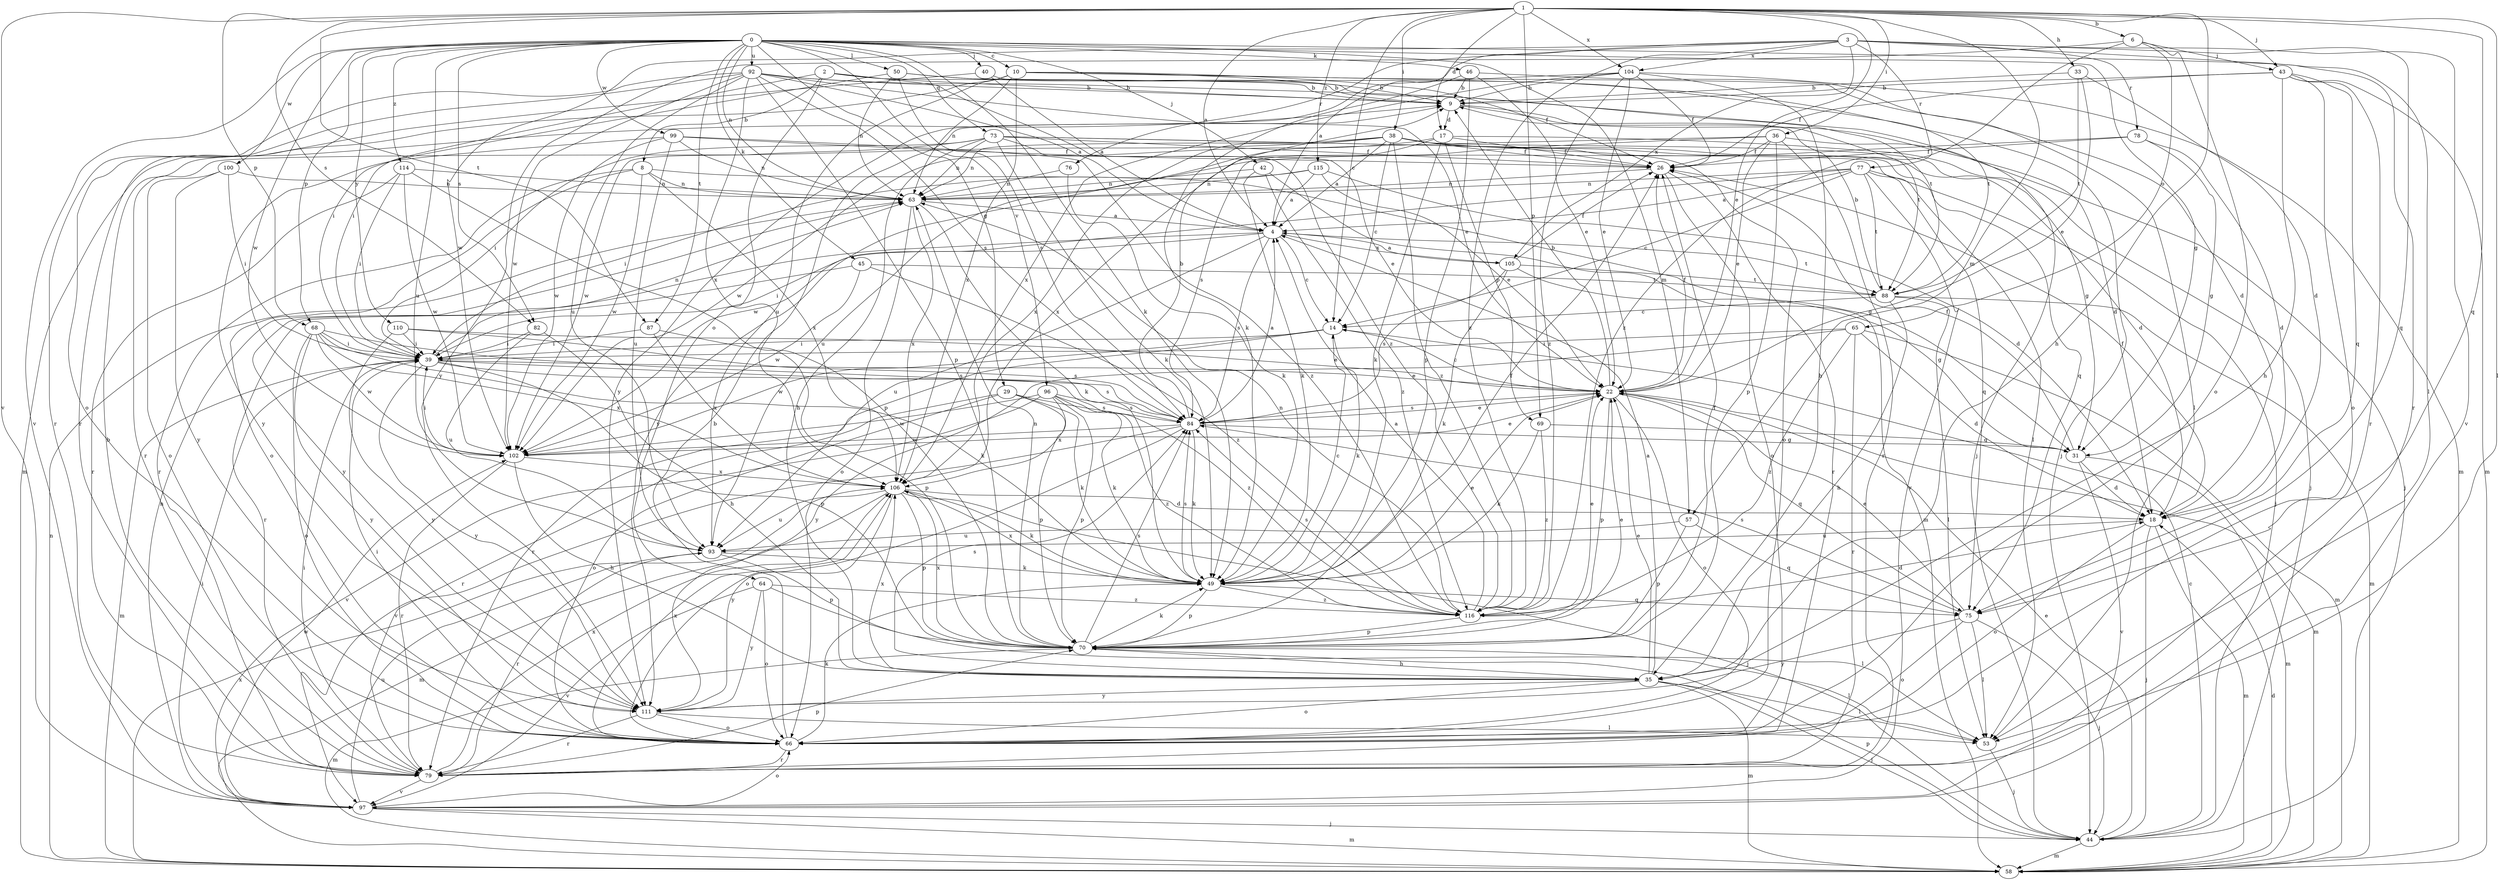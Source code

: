 strict digraph  {
0;
1;
2;
3;
4;
6;
8;
9;
10;
14;
17;
18;
22;
26;
29;
31;
33;
35;
36;
38;
39;
40;
42;
43;
44;
45;
46;
49;
50;
53;
57;
58;
63;
64;
65;
66;
68;
69;
70;
73;
75;
76;
77;
78;
79;
82;
84;
87;
88;
92;
93;
96;
97;
99;
100;
102;
104;
105;
106;
110;
111;
114;
115;
116;
0 -> 10  [label=c];
0 -> 29  [label=g];
0 -> 31  [label=g];
0 -> 40  [label=j];
0 -> 42  [label=j];
0 -> 45  [label=k];
0 -> 46  [label=k];
0 -> 49  [label=k];
0 -> 50  [label=l];
0 -> 53  [label=l];
0 -> 57  [label=m];
0 -> 63  [label=n];
0 -> 68  [label=p];
0 -> 73  [label=q];
0 -> 82  [label=s];
0 -> 87  [label=t];
0 -> 92  [label=u];
0 -> 93  [label=u];
0 -> 96  [label=v];
0 -> 97  [label=v];
0 -> 99  [label=w];
0 -> 100  [label=w];
0 -> 102  [label=w];
0 -> 110  [label=y];
0 -> 114  [label=z];
1 -> 4  [label=a];
1 -> 6  [label=b];
1 -> 14  [label=c];
1 -> 17  [label=d];
1 -> 22  [label=e];
1 -> 33  [label=h];
1 -> 35  [label=h];
1 -> 36  [label=i];
1 -> 38  [label=i];
1 -> 43  [label=j];
1 -> 53  [label=l];
1 -> 57  [label=m];
1 -> 68  [label=p];
1 -> 69  [label=p];
1 -> 75  [label=q];
1 -> 82  [label=s];
1 -> 87  [label=t];
1 -> 97  [label=v];
1 -> 104  [label=x];
1 -> 115  [label=z];
2 -> 8  [label=b];
2 -> 9  [label=b];
2 -> 39  [label=i];
2 -> 64  [label=o];
2 -> 88  [label=t];
2 -> 116  [label=z];
3 -> 4  [label=a];
3 -> 75  [label=q];
3 -> 76  [label=r];
3 -> 77  [label=r];
3 -> 78  [label=r];
3 -> 79  [label=r];
3 -> 97  [label=v];
3 -> 102  [label=w];
3 -> 104  [label=x];
3 -> 105  [label=x];
3 -> 116  [label=z];
4 -> 14  [label=c];
4 -> 39  [label=i];
4 -> 84  [label=s];
4 -> 88  [label=t];
4 -> 93  [label=u];
4 -> 105  [label=x];
4 -> 111  [label=y];
6 -> 43  [label=j];
6 -> 65  [label=o];
6 -> 66  [label=o];
6 -> 111  [label=y];
6 -> 116  [label=z];
8 -> 31  [label=g];
8 -> 63  [label=n];
8 -> 66  [label=o];
8 -> 79  [label=r];
8 -> 102  [label=w];
8 -> 106  [label=x];
9 -> 17  [label=d];
9 -> 18  [label=d];
9 -> 88  [label=t];
10 -> 9  [label=b];
10 -> 18  [label=d];
10 -> 26  [label=f];
10 -> 58  [label=m];
10 -> 63  [label=n];
10 -> 88  [label=t];
10 -> 93  [label=u];
10 -> 106  [label=x];
14 -> 39  [label=i];
14 -> 49  [label=k];
14 -> 79  [label=r];
14 -> 102  [label=w];
17 -> 26  [label=f];
17 -> 44  [label=j];
17 -> 49  [label=k];
17 -> 69  [label=p];
17 -> 102  [label=w];
17 -> 106  [label=x];
18 -> 26  [label=f];
18 -> 44  [label=j];
18 -> 58  [label=m];
18 -> 66  [label=o];
18 -> 93  [label=u];
22 -> 9  [label=b];
22 -> 14  [label=c];
22 -> 26  [label=f];
22 -> 58  [label=m];
22 -> 66  [label=o];
22 -> 70  [label=p];
22 -> 75  [label=q];
22 -> 84  [label=s];
26 -> 63  [label=n];
26 -> 66  [label=o];
26 -> 79  [label=r];
29 -> 49  [label=k];
29 -> 66  [label=o];
29 -> 70  [label=p];
29 -> 79  [label=r];
29 -> 84  [label=s];
31 -> 18  [label=d];
31 -> 26  [label=f];
31 -> 58  [label=m];
31 -> 97  [label=v];
33 -> 9  [label=b];
33 -> 18  [label=d];
33 -> 22  [label=e];
33 -> 88  [label=t];
35 -> 4  [label=a];
35 -> 22  [label=e];
35 -> 44  [label=j];
35 -> 53  [label=l];
35 -> 58  [label=m];
35 -> 66  [label=o];
35 -> 84  [label=s];
35 -> 106  [label=x];
35 -> 111  [label=y];
36 -> 22  [label=e];
36 -> 26  [label=f];
36 -> 44  [label=j];
36 -> 70  [label=p];
36 -> 79  [label=r];
36 -> 84  [label=s];
36 -> 93  [label=u];
38 -> 4  [label=a];
38 -> 14  [label=c];
38 -> 18  [label=d];
38 -> 26  [label=f];
38 -> 31  [label=g];
38 -> 63  [label=n];
38 -> 66  [label=o];
38 -> 79  [label=r];
38 -> 106  [label=x];
38 -> 116  [label=z];
39 -> 22  [label=e];
39 -> 58  [label=m];
39 -> 63  [label=n];
39 -> 70  [label=p];
39 -> 84  [label=s];
39 -> 111  [label=y];
39 -> 116  [label=z];
40 -> 4  [label=a];
40 -> 9  [label=b];
40 -> 79  [label=r];
42 -> 49  [label=k];
42 -> 58  [label=m];
42 -> 63  [label=n];
42 -> 116  [label=z];
43 -> 9  [label=b];
43 -> 26  [label=f];
43 -> 35  [label=h];
43 -> 58  [label=m];
43 -> 66  [label=o];
43 -> 75  [label=q];
43 -> 79  [label=r];
44 -> 14  [label=c];
44 -> 22  [label=e];
44 -> 58  [label=m];
44 -> 70  [label=p];
45 -> 79  [label=r];
45 -> 88  [label=t];
45 -> 102  [label=w];
45 -> 116  [label=z];
46 -> 9  [label=b];
46 -> 22  [label=e];
46 -> 49  [label=k];
46 -> 53  [label=l];
46 -> 70  [label=p];
49 -> 14  [label=c];
49 -> 22  [label=e];
49 -> 26  [label=f];
49 -> 70  [label=p];
49 -> 75  [label=q];
49 -> 84  [label=s];
49 -> 106  [label=x];
49 -> 116  [label=z];
50 -> 9  [label=b];
50 -> 39  [label=i];
50 -> 44  [label=j];
50 -> 63  [label=n];
50 -> 84  [label=s];
53 -> 44  [label=j];
57 -> 70  [label=p];
57 -> 75  [label=q];
57 -> 93  [label=u];
58 -> 18  [label=d];
58 -> 63  [label=n];
58 -> 106  [label=x];
63 -> 4  [label=a];
63 -> 49  [label=k];
63 -> 66  [label=o];
63 -> 106  [label=x];
64 -> 53  [label=l];
64 -> 66  [label=o];
64 -> 97  [label=v];
64 -> 111  [label=y];
64 -> 116  [label=z];
65 -> 18  [label=d];
65 -> 39  [label=i];
65 -> 58  [label=m];
65 -> 79  [label=r];
65 -> 111  [label=y];
65 -> 116  [label=z];
66 -> 9  [label=b];
66 -> 39  [label=i];
66 -> 49  [label=k];
66 -> 79  [label=r];
66 -> 106  [label=x];
68 -> 39  [label=i];
68 -> 49  [label=k];
68 -> 66  [label=o];
68 -> 84  [label=s];
68 -> 102  [label=w];
68 -> 106  [label=x];
68 -> 111  [label=y];
69 -> 31  [label=g];
69 -> 49  [label=k];
69 -> 116  [label=z];
70 -> 22  [label=e];
70 -> 26  [label=f];
70 -> 35  [label=h];
70 -> 49  [label=k];
70 -> 53  [label=l];
70 -> 58  [label=m];
70 -> 63  [label=n];
70 -> 84  [label=s];
70 -> 106  [label=x];
73 -> 22  [label=e];
73 -> 26  [label=f];
73 -> 35  [label=h];
73 -> 39  [label=i];
73 -> 49  [label=k];
73 -> 53  [label=l];
73 -> 63  [label=n];
73 -> 75  [label=q];
73 -> 102  [label=w];
75 -> 22  [label=e];
75 -> 44  [label=j];
75 -> 53  [label=l];
75 -> 66  [label=o];
75 -> 84  [label=s];
75 -> 111  [label=y];
76 -> 49  [label=k];
76 -> 63  [label=n];
77 -> 4  [label=a];
77 -> 14  [label=c];
77 -> 44  [label=j];
77 -> 63  [label=n];
77 -> 75  [label=q];
77 -> 88  [label=t];
77 -> 97  [label=v];
77 -> 102  [label=w];
78 -> 18  [label=d];
78 -> 26  [label=f];
78 -> 31  [label=g];
78 -> 111  [label=y];
79 -> 9  [label=b];
79 -> 39  [label=i];
79 -> 70  [label=p];
79 -> 97  [label=v];
79 -> 106  [label=x];
82 -> 35  [label=h];
82 -> 39  [label=i];
82 -> 93  [label=u];
84 -> 4  [label=a];
84 -> 9  [label=b];
84 -> 22  [label=e];
84 -> 31  [label=g];
84 -> 49  [label=k];
84 -> 66  [label=o];
84 -> 97  [label=v];
84 -> 102  [label=w];
87 -> 39  [label=i];
87 -> 70  [label=p];
87 -> 106  [label=x];
88 -> 9  [label=b];
88 -> 14  [label=c];
88 -> 35  [label=h];
88 -> 53  [label=l];
88 -> 58  [label=m];
92 -> 4  [label=a];
92 -> 9  [label=b];
92 -> 22  [label=e];
92 -> 44  [label=j];
92 -> 66  [label=o];
92 -> 70  [label=p];
92 -> 79  [label=r];
92 -> 84  [label=s];
92 -> 93  [label=u];
92 -> 102  [label=w];
92 -> 106  [label=x];
93 -> 49  [label=k];
93 -> 70  [label=p];
93 -> 79  [label=r];
96 -> 49  [label=k];
96 -> 70  [label=p];
96 -> 84  [label=s];
96 -> 97  [label=v];
96 -> 102  [label=w];
96 -> 106  [label=x];
96 -> 116  [label=z];
97 -> 39  [label=i];
97 -> 44  [label=j];
97 -> 58  [label=m];
97 -> 63  [label=n];
97 -> 66  [label=o];
97 -> 93  [label=u];
97 -> 102  [label=w];
99 -> 26  [label=f];
99 -> 63  [label=n];
99 -> 93  [label=u];
99 -> 102  [label=w];
99 -> 111  [label=y];
99 -> 116  [label=z];
100 -> 39  [label=i];
100 -> 63  [label=n];
100 -> 66  [label=o];
100 -> 111  [label=y];
102 -> 22  [label=e];
102 -> 35  [label=h];
102 -> 39  [label=i];
102 -> 79  [label=r];
102 -> 106  [label=x];
104 -> 9  [label=b];
104 -> 22  [label=e];
104 -> 26  [label=f];
104 -> 35  [label=h];
104 -> 58  [label=m];
104 -> 106  [label=x];
104 -> 111  [label=y];
104 -> 116  [label=z];
105 -> 4  [label=a];
105 -> 26  [label=f];
105 -> 31  [label=g];
105 -> 49  [label=k];
105 -> 84  [label=s];
105 -> 88  [label=t];
106 -> 18  [label=d];
106 -> 44  [label=j];
106 -> 49  [label=k];
106 -> 58  [label=m];
106 -> 70  [label=p];
106 -> 93  [label=u];
106 -> 111  [label=y];
110 -> 22  [label=e];
110 -> 39  [label=i];
110 -> 84  [label=s];
110 -> 111  [label=y];
111 -> 53  [label=l];
111 -> 66  [label=o];
111 -> 79  [label=r];
114 -> 39  [label=i];
114 -> 63  [label=n];
114 -> 70  [label=p];
114 -> 79  [label=r];
114 -> 102  [label=w];
115 -> 4  [label=a];
115 -> 18  [label=d];
115 -> 22  [label=e];
115 -> 39  [label=i];
115 -> 63  [label=n];
116 -> 4  [label=a];
116 -> 18  [label=d];
116 -> 22  [label=e];
116 -> 63  [label=n];
116 -> 70  [label=p];
116 -> 84  [label=s];
}
